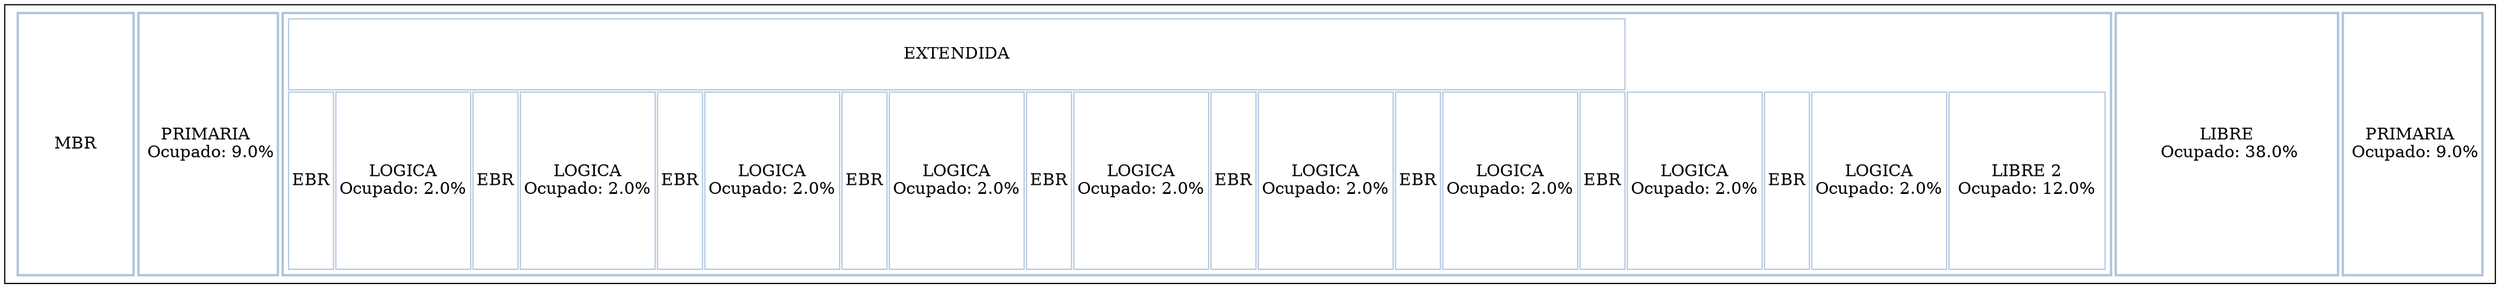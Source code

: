 digraph G{

  tbl [
    shape=box
    label=<
     <table border='0' cellborder='2' width='600' height="200" color='LIGHTSTEELBLUE'>
     <tr>
     <td height='200' width='100'> MBR </td>
     <td height='200' width='45.0'>PRIMARIA <br/> Ocupado: 9.0%</td>
     <td  height='200' width='33.0'>
     <table border='0'  height='200' WIDTH='33.0' cellborder='1'>
     <tr>  <td height='60' colspan='15'>EXTENDIDA</td>  </tr>
     <tr>
     <td height='140'>EBR</td>
     <td height='140'>LOGICA<br/>Ocupado: 2.0%</td>
     <td height='140'>EBR</td>
     <td height='140'>LOGICA<br/>Ocupado: 2.0%</td>
     <td height='140'>EBR</td>
     <td height='140'>LOGICA<br/>Ocupado: 2.0%</td>
     <td height='140'>EBR</td>
     <td height='140'>LOGICA<br/>Ocupado: 2.0%</td>
     <td height='140'>EBR</td>
     <td height='140'>LOGICA<br/>Ocupado: 2.0%</td>
     <td height='140'>EBR</td>
     <td height='140'>LOGICA<br/>Ocupado: 2.0%</td>
     <td height='140'>EBR</td>
     <td height='140'>LOGICA<br/>Ocupado: 2.0%</td>
     <td height='140'>EBR</td>
     <td height='140'>LOGICA<br/>Ocupado: 2.0%</td>
     <td height='140'>EBR</td>
     <td height='140'>LOGICA<br/>Ocupado: 2.0%</td>
     <td height='150'>LIBRE 2<br/> Ocupado: 12.0% </td>
     </tr>
     </table>
     </td>
     <td height='200' width='190.0'>LIBRE<br/> Ocupado: 38.0%</td>
     <td height='200' width='45.0'>PRIMARIA <br/> Ocupado: 9.0%</td>
     </tr> 
     </table>        
>];

}